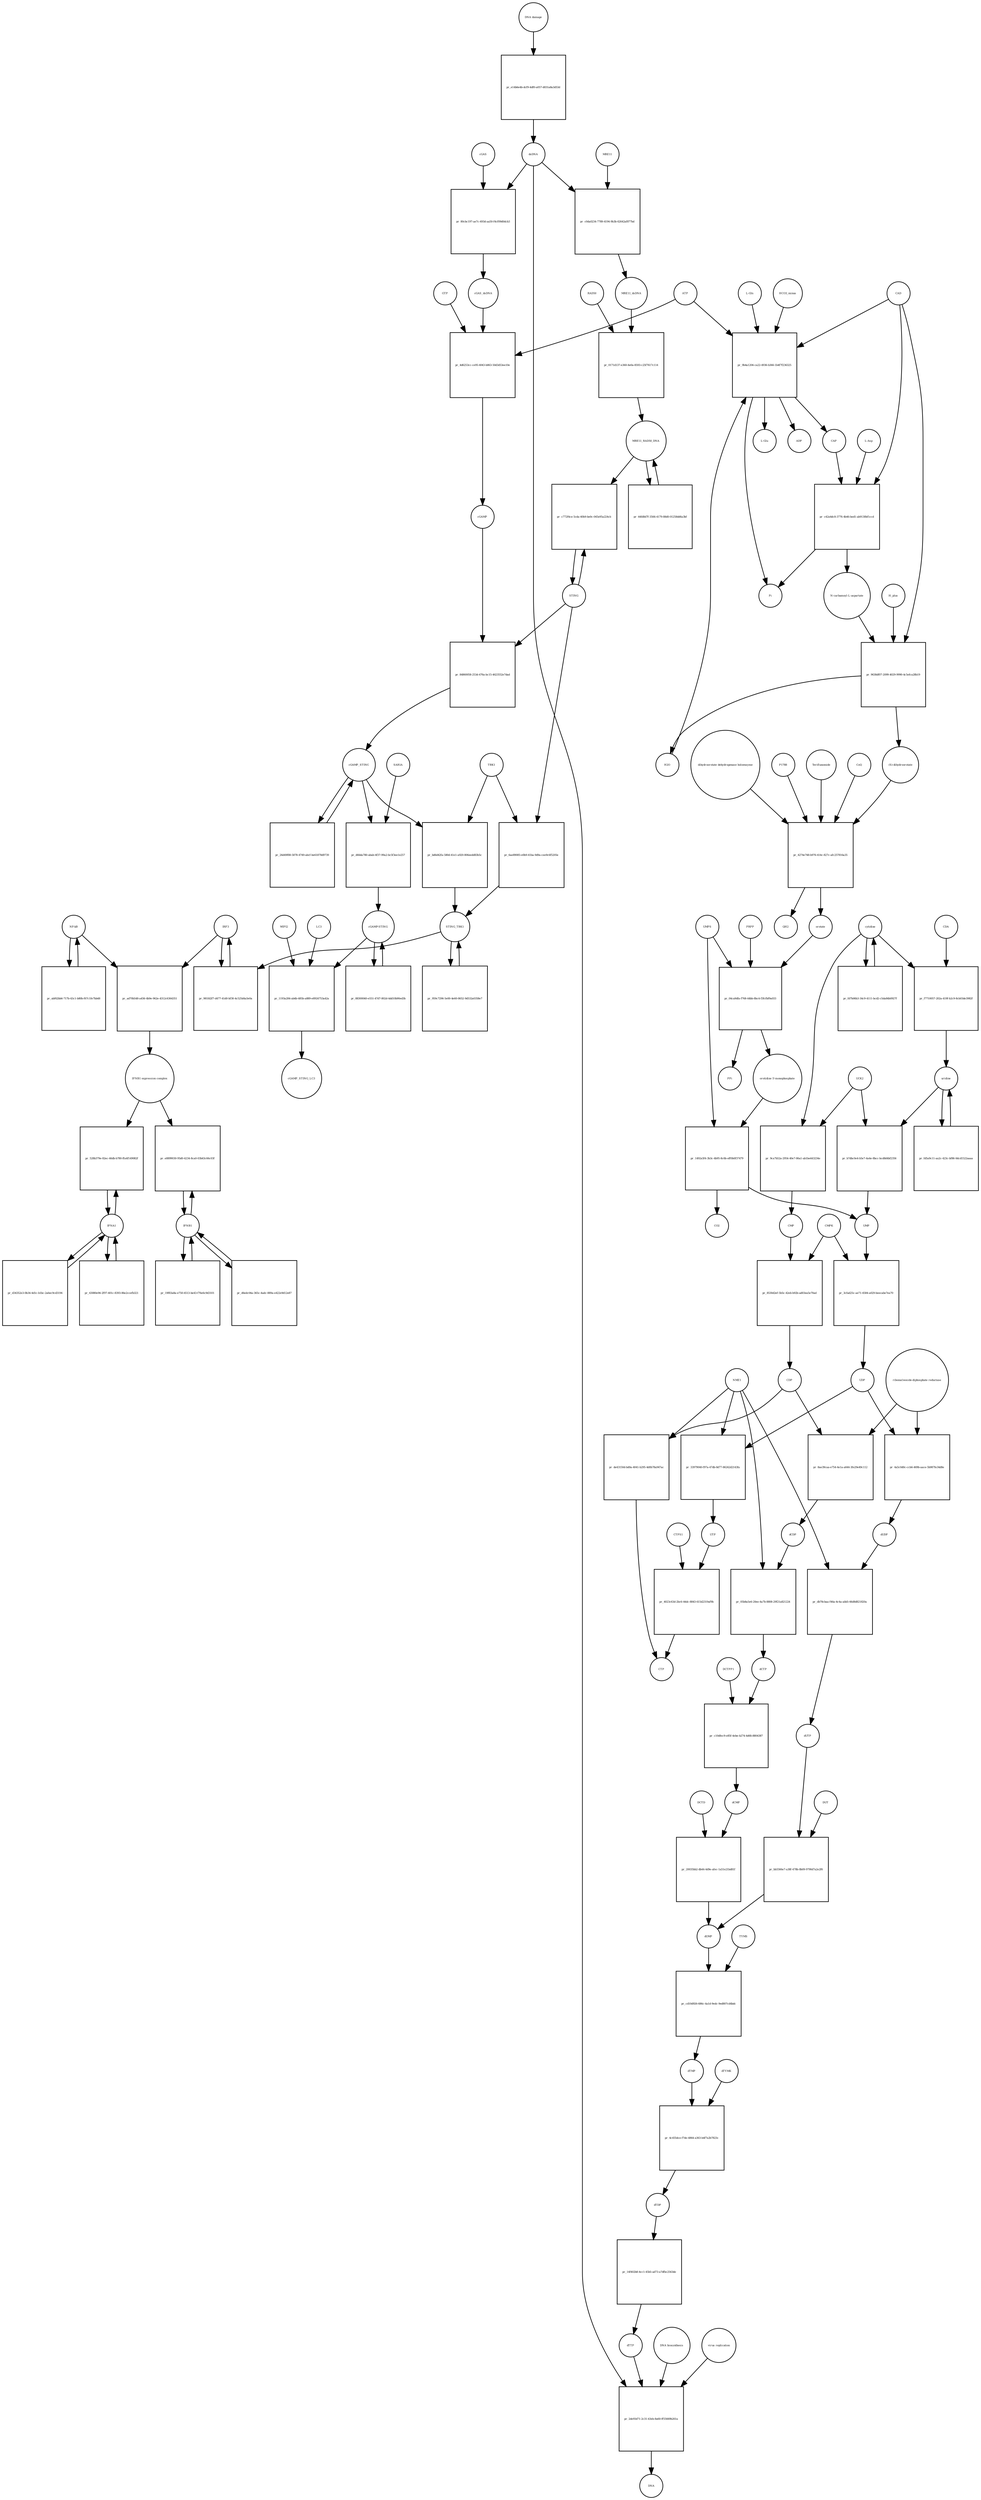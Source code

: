 strict digraph  {
"NF-kB" [annotation="urn_miriam_obo.go_GO%3A0071159", bipartite=0, cls=complex, fontsize=4, label="NF-kB", shape=circle];
"pr_ad70b548-a456-4b9e-962e-4312c6364351" [annotation="", bipartite=1, cls=process, fontsize=4, label="pr_ad70b548-a456-4b9e-962e-4312c6364351", shape=square];
"IFNB1 expression complex" [annotation="", bipartite=0, cls=complex, fontsize=4, label="IFNB1 expression complex", shape=circle];
IRF3 [annotation="urn_miriam_hgnc_6118|urn_miriam_uniprot_Q14653|urn_miriam_ensembl_ENSG00000126456|urn_miriam_refseq_NM_001571|urn_miriam_hgnc.symbol_IRF3|urn_miriam_ncbigene_3661", bipartite=0, cls="macromolecule multimer", fontsize=4, label=IRF3, shape=circle];
dCDP [annotation="urn_miriam_obo.chebi_CHEBI%3A28846", bipartite=0, cls="simple chemical", fontsize=4, label=dCDP, shape=circle];
"pr_05b8a5e6-20ee-4a7b-8808-29f21a821224" [annotation="", bipartite=1, cls=process, fontsize=4, label="pr_05b8a5e6-20ee-4a7b-8808-29f21a821224", shape=square];
dCTP [annotation="urn_miriam_obo.chebi_CHEBI%3A16311", bipartite=0, cls="simple chemical", fontsize=4, label=dCTP, shape=circle];
NME1 [annotation="urn_miriam_uniprot_P15531|urn_miriam_hgnc_7849", bipartite=0, cls=macromolecule, fontsize=4, label=NME1, shape=circle];
uridine [annotation="urn_miriam_obo.chebi_CHEBI%3A16704", bipartite=0, cls="simple chemical", fontsize=4, label=uridine, shape=circle];
"pr_b7dbc0e4-b5e7-4a4e-8bcc-bcd8d4bf2356" [annotation="", bipartite=1, cls=process, fontsize=4, label="pr_b7dbc0e4-b5e7-4a4e-8bcc-bcd8d4bf2356", shape=square];
UMP [annotation="urn_miriam_obo.chebi_CHEBI%3A57865", bipartite=0, cls="simple chemical", fontsize=4, label=UMP, shape=circle];
UCK2 [annotation="urn_miriam_uniprot_Q9HA47|urn_miriam_hgnc_HGNC%3A12562", bipartite=0, cls=macromolecule, fontsize=4, label=UCK2, shape=circle];
"orotidine 5'-monophosphate" [annotation="urn_miriam_obo.chebi_CHEBI%3A15842", bipartite=0, cls="simple chemical", fontsize=4, label="orotidine 5'-monophosphate", shape=circle];
"pr_1492a5f4-3b3c-4b95-8c6b-eff0b0f37479" [annotation="", bipartite=1, cls=process, fontsize=4, label="pr_1492a5f4-3b3c-4b95-8c6b-eff0b0f37479", shape=square];
UMPS [annotation="urn_miriam_ncbigene_7372|urn_miriam_refseq_NM_000373|urn_miriam_hgnc.symbol_UMPS|urn_miriam_hgnc_12563|urn_miriam_ensembl_ENSG00000114491|urn_miriam_uniprot_P11172", bipartite=0, cls="macromolecule multimer", fontsize=4, label=UMPS, shape=circle];
CO2 [annotation="urn_miriam_obo.chebi_CHEBI%3A16526", bipartite=0, cls="simple chemical", fontsize=4, label=CO2, shape=circle];
UTP [annotation="urn_miriam_obo.chebi_CHEBI%3A15713", bipartite=0, cls="simple chemical", fontsize=4, label=UTP, shape=circle];
"pr_4023c63d-2bc6-44dc-8843-615d2319af9b" [annotation="", bipartite=1, cls=process, fontsize=4, label="pr_4023c63d-2bc6-44dc-8843-615d2319af9b", shape=square];
CTP [annotation="urn_miriam_obo.chebi_CHEBI%3A17677", bipartite=0, cls="simple chemical", fontsize=4, label=CTP, shape=circle];
CTPS1 [annotation="urn_miriam_hgnc_HGNC%3A2519|urn_miriam_uniprot_P17812", bipartite=0, cls=macromolecule, fontsize=4, label=CTPS1, shape=circle];
UDP [annotation="urn_miriam_obo.chebi_CHEBI%3A17659", bipartite=0, cls="simple chemical", fontsize=4, label=UDP, shape=circle];
"pr_4a5c0d0c-ccb6-469b-aace-5b987fe34d8e" [annotation="", bipartite=1, cls=process, fontsize=4, label="pr_4a5c0d0c-ccb6-469b-aace-5b987fe34d8e", shape=square];
dUDP [annotation="urn_miriam_obo.chebi_CHEBI%3A28850", bipartite=0, cls="simple chemical", fontsize=4, label=dUDP, shape=circle];
"ribonucleoside-diphosphate reductase" [annotation="urn_miriam_brenda_1.17.4.1|urn_miriam_obo.go_GO%3A0005971", bipartite=0, cls=complex, fontsize=4, label="ribonucleoside-diphosphate reductase", shape=circle];
IFNB1 [annotation="urn_miriam_ensembl_ENSG00000171855|urn_miriam_hgnc.symbol_IFNB1|urn_miriam_hgnc_5434|urn_miriam_uniprot_P01574|urn_miriam_refseq_NM_002176|urn_miriam_ncbigene_3456", bipartite=0, cls=macromolecule, fontsize=4, label=IFNB1, shape=circle];
"pr_e8899030-95d0-4234-8ca0-03b63c66c03f" [annotation="", bipartite=1, cls=process, fontsize=4, label="pr_e8899030-95d0-4234-8ca0-03b63c66c03f", shape=square];
"pr_3cfad25c-ae71-4584-a029-beecabe7ea70" [annotation="", bipartite=1, cls=process, fontsize=4, label="pr_3cfad25c-ae71-4584-a029-beecabe7ea70", shape=square];
CMPK [annotation="urn_miriam_uniprot_P30085|urn_miriam_hgnc_HGNC%3A18170", bipartite=0, cls=macromolecule, fontsize=4, label=CMPK, shape=circle];
"cGAMP-STING" [annotation="", bipartite=0, cls=complex, fontsize=4, label="cGAMP-STING", shape=circle];
"pr_88300040-e551-47d7-802d-4dd10b90ed3b" [annotation="", bipartite=1, cls=process, fontsize=4, label="pr_88300040-e551-47d7-802d-4dd10b90ed3b", shape=square];
IFNA1 [annotation="urn_miriam_hgnc.symbol_IFNA1|urn_miriam_ncbigene_3439|urn_miriam_refseq_NM_024013|urn_miriam_uniprot_P01562|urn_miriam_hgnc_5417|urn_miriam_ensembl_ENSG00000197919", bipartite=0, cls=macromolecule, fontsize=4, label=IFNA1, shape=circle];
"pr_528b379e-82ec-46db-b780-ffa4f149082f" [annotation="", bipartite=1, cls=process, fontsize=4, label="pr_528b379e-82ec-46db-b780-ffa4f149082f", shape=square];
"pr_fd5a9c11-aa2c-423c-bf86-0dcd1522aaaa" [annotation="", bipartite=1, cls=process, fontsize=4, label="pr_fd5a9c11-aa2c-423c-bf86-0dcd1522aaaa", shape=square];
CDP [annotation="urn_miriam_obo.chebi_CHEBI%3A17239", bipartite=0, cls="simple chemical", fontsize=4, label=CDP, shape=circle];
"pr_8ae39caa-e754-4e1a-a644-3fe29e49c112" [annotation="", bipartite=1, cls=process, fontsize=4, label="pr_8ae39caa-e754-4e1a-a644-3fe29e49c112", shape=square];
"pr_de43150d-bd0a-4041-b295-4d0b78a947ac" [annotation="", bipartite=1, cls=process, fontsize=4, label="pr_de43150d-bd0a-4041-b295-4d0b78a947ac", shape=square];
dTDP [annotation="urn_miriam_obo.chebi_CHEBI%3A18075", bipartite=0, cls="simple chemical", fontsize=4, label=dTDP, shape=circle];
"pr_14f402b8-4cc1-45b5-ad73-a7dfbc2563de" [annotation="", bipartite=1, cls=process, fontsize=4, label="pr_14f402b8-4cc1-45b5-ad73-a7dfbc2563de", shape=square];
dTTP [annotation="urn_miriam_obo.chebi_CHEBI%3A18077", bipartite=0, cls="simple chemical", fontsize=4, label=dTTP, shape=circle];
CMP [annotation="urn_miriam_obo.chebi_CHEBI%3A17361", bipartite=0, cls="simple chemical", fontsize=4, label=CMP, shape=circle];
"pr_8530d2ef-5b5c-42eb-b92b-ad03ea5e70ad" [annotation="", bipartite=1, cls=process, fontsize=4, label="pr_8530d2ef-5b5c-42eb-b92b-ad03ea5e70ad", shape=square];
dUMP [annotation="urn_miriam_obo.chebi_CHEBI%3A17622", bipartite=0, cls="simple chemical", fontsize=4, label=dUMP, shape=circle];
"pr_cd10d926-686c-4a1d-9edc-9ed807cd4bdc" [annotation="", bipartite=1, cls=process, fontsize=4, label="pr_cd10d926-686c-4a1d-9edc-9ed807cd4bdc", shape=square];
dTMP [annotation="urn_miriam_obo.chebi_CHEBI%3A17013", bipartite=0, cls="simple chemical", fontsize=4, label=dTMP, shape=circle];
TYMS [annotation="urn_miriam_uniprot_P04818|urn_miriam_hgnc_HGNC%3A12441", bipartite=0, cls=macromolecule, fontsize=4, label=TYMS, shape=circle];
dsDNA [annotation="urn_miriam_obo.chebi_CHEBI%3A75909", bipartite=0, cls="simple chemical", fontsize=4, label=dsDNA, shape=circle];
"pr_2de93d71-2c31-43eb-8a60-ff55669b261a" [annotation="", bipartite=1, cls=process, fontsize=4, label="pr_2de93d71-2c31-43eb-8a60-ff55669b261a", shape=square];
DNA [annotation="", bipartite=0, cls="nucleic acid feature", fontsize=4, label=DNA, shape=circle];
"DNA biosynthesis" [annotation="urn_miriam_obo.go_GO%3A0071897", bipartite=0, cls=phenotype, fontsize=4, label="DNA biosynthesis", shape=circle];
"virus replication" [annotation="urn_miriam_obo.go_GO%3A0019079", bipartite=0, cls=phenotype, fontsize=4, label="virus replication", shape=circle];
MRE11_RAD50_DNA [annotation="", bipartite=0, cls=complex, fontsize=4, label=MRE11_RAD50_DNA, shape=circle];
"pr_44fd8d7f-3566-4179-88d0-01258dd6a3bf" [annotation="", bipartite=1, cls=process, fontsize=4, label="pr_44fd8d7f-3566-4179-88d0-01258dd6a3bf", shape=square];
"pr_c10dfec9-e85f-4ebe-b274-4d6fc8804387" [annotation="", bipartite=1, cls=process, fontsize=4, label="pr_c10dfec9-e85f-4ebe-b274-4d6fc8804387", shape=square];
dCMP [annotation="urn_miriam_obo.chebi_CHEBI%3A15918", bipartite=0, cls="simple chemical", fontsize=4, label=dCMP, shape=circle];
DCTPP1 [annotation="urn_miriam_uniprot_Q9H773|urn_miriam_hgnc_HGNC%3A28777", bipartite=0, cls=macromolecule, fontsize=4, label=DCTPP1, shape=circle];
"pr_d6edc04a-365c-4adc-889a-e422e9d12e87" [annotation="", bipartite=1, cls=process, fontsize=4, label="pr_d6edc04a-365c-4adc-889a-e422e9d12e87", shape=square];
"pr_19f83a8a-e750-4513-be43-f76e6c9d3101" [annotation="", bipartite=1, cls=process, fontsize=4, label="pr_19f83a8a-e750-4513-be43-f76e6c9d3101", shape=square];
ATP [annotation="urn_miriam_obo.chebi_CHEBI%3A15422", bipartite=0, cls="simple chemical", fontsize=4, label=ATP, shape=circle];
"pr_4d6253cc-ce95-4043-b863-50d3d53ee10e" [annotation="", bipartite=1, cls=process, fontsize=4, label="pr_4d6253cc-ce95-4043-b863-50d3d53ee10e", shape=square];
GTP [annotation="urn_miriam_obo.chebi_CHEBI%3A15996", bipartite=0, cls="simple chemical", fontsize=4, label=GTP, shape=circle];
cGAMP [annotation="urn_miriam_obo.chebi_CHEBI%3A75947", bipartite=0, cls="simple chemical", fontsize=4, label=cGAMP, shape=circle];
cGAS_dsDNA [annotation=urn_miriam_pubmed_28363908, bipartite=0, cls=complex, fontsize=4, label=cGAS_dsDNA, shape=circle];
cytidine [annotation="urn_miriam_obo.chebi_CHEBI%3A17562", bipartite=0, cls="simple chemical", fontsize=4, label=cytidine, shape=circle];
"pr_9ca7b52a-2954-40e7-86a1-ab1be443234e" [annotation="", bipartite=1, cls=process, fontsize=4, label="pr_9ca7b52a-2954-40e7-86a1-ab1be443234e", shape=square];
"pr_84860058-253d-476a-bc15-4623552e7dad" [annotation="", bipartite=1, cls=process, fontsize=4, label="pr_84860058-253d-476a-bc15-4623552e7dad", shape=square];
STING [annotation=urn_miriam_uniprot_Q86WV6, bipartite=0, cls="macromolecule multimer", fontsize=4, label=STING, shape=circle];
cGAMP_STING [annotation="urn_miriam_obo.go_GO%3A1990231", bipartite=0, cls=complex, fontsize=4, label=cGAMP_STING, shape=circle];
"L-Gln" [annotation="urn_miriam_obo.chebi_CHEBI%3A18050", bipartite=0, cls="simple chemical", fontsize=4, label="L-Gln", shape=circle];
"pr_9b4a1204-ca22-4936-b366-1b4f7f236325" [annotation="", bipartite=1, cls=process, fontsize=4, label="pr_9b4a1204-ca22-4936-b366-1b4f7f236325", shape=square];
CAP [annotation="urn_miriam_obo.chebi_CHEBI%3A17672", bipartite=0, cls="simple chemical", fontsize=4, label=CAP, shape=circle];
CAD [annotation="urn_miriam_refseq_NM_001306079|urn_miriam_hgnc_1424|urn_miriam_hgnc.symbol_CAD|urn_miriam_uniprot_P27708|urn_miriam_ncbigene_790|urn_miriam_ensembl_ENSG00000084774", bipartite=0, cls=macromolecule, fontsize=4, label=CAD, shape=circle];
HCO3_minus [annotation="urn_miriam_obo.chebi_CHEBI%3A17544", bipartite=0, cls="simple chemical", fontsize=4, label=HCO3_minus, shape=circle];
H2O [annotation="urn_miriam_obo.chebi_CHEBI%3A15377", bipartite=0, cls="simple chemical", fontsize=4, label=H2O, shape=circle];
"L-Glu" [annotation="urn_miriam_obo.chebi_CHEBI%3A16015", bipartite=0, cls="simple chemical", fontsize=4, label="L-Glu", shape=circle];
ADP [annotation="urn_miriam_obo.chebi_CHEBI%3A16761", bipartite=0, cls="simple chemical", fontsize=4, label=ADP, shape=circle];
Pi [annotation="urn_miriam_obo.chebi_CHEBI%3A18367", bipartite=0, cls="simple chemical", fontsize=4, label=Pi, shape=circle];
"pr_33979040-f97a-47db-8d77-86242d2143fa" [annotation="", bipartite=1, cls=process, fontsize=4, label="pr_33979040-f97a-47db-8d77-86242d2143fa", shape=square];
"N-carbamoyl-L-aspartate" [annotation="urn_miriam_obo.chebi_CHEBI%3A32814", bipartite=0, cls="simple chemical", fontsize=4, label="N-carbamoyl-L-aspartate", shape=circle];
"pr_9638df07-2099-4029-9990-4c5efca28b19" [annotation="", bipartite=1, cls=process, fontsize=4, label="pr_9638df07-2099-4029-9990-4c5efca28b19", shape=square];
"(S)-dihydroorotate" [annotation="urn_miriam_obo.chebi_CHEBI%3A30864", bipartite=0, cls="simple chemical", fontsize=4, label="(S)-dihydroorotate", shape=circle];
H_plus [annotation="urn_miriam_obo.chebi_CHEBI%3A15378", bipartite=0, cls="simple chemical", fontsize=4, label=H_plus, shape=circle];
"pr_abf62bb6-717b-43c1-b80b-f67c1fe7bb48" [annotation="", bipartite=1, cls=process, fontsize=4, label="pr_abf62bb6-717b-43c1-b80b-f67c1fe7bb48", shape=square];
"pr_43080e94-2f97-401c-8393-86e2ccefb321" [annotation="", bipartite=1, cls=process, fontsize=4, label="pr_43080e94-2f97-401c-8393-86e2ccefb321", shape=square];
TBK1 [annotation="urn_miriam_hgnc.symbol_TBK1|urn_miriam_ensembl_ENSG00000183735|urn_miriam_uniprot_Q9UHD2|urn_miriam_refseq_NM_013254|urn_miriam_hgnc_11584|urn_miriam_ncbigene_29110", bipartite=0, cls=macromolecule, fontsize=4, label=TBK1, shape=circle];
"pr_bd6d42fa-580d-41e1-a920-806eedd83b5c" [annotation="", bipartite=1, cls=process, fontsize=4, label="pr_bd6d42fa-580d-41e1-a920-806eedd83b5c", shape=square];
STING_TBK1 [annotation=urn_miriam_pubmed_30842653, bipartite=0, cls=complex, fontsize=4, label=STING_TBK1, shape=circle];
"pr_c772f4ce-5cda-40b9-be0c-045e95a224cb" [annotation="", bipartite=1, cls=process, fontsize=4, label="pr_c772f4ce-5cda-40b9-be0c-045e95a224cb", shape=square];
"pr_d34352e3-0b34-4d1c-b1bc-2a6ec9cd3194" [annotation="", bipartite=1, cls=process, fontsize=4, label="pr_d34352e3-0b34-4d1c-b1bc-2a6ec9cd3194", shape=square];
"pr_80cbc197-ae7c-493d-aa50-f4cf09d0dcb3" [annotation="", bipartite=1, cls=process, fontsize=4, label="pr_80cbc197-ae7c-493d-aa50-f4cf09d0dcb3", shape=square];
cGAS [annotation="urn_miriam_ensembl_ENSG00000164430|urn_miriam_hgnc_21367|urn_miriam_ncbigene_115004|urn_miriam_uniprot_Q8N884|urn_miriam_hgnc.symbol_CGAS|urn_miriam_refseq_NM_138441", bipartite=0, cls=macromolecule, fontsize=4, label=cGAS, shape=circle];
"pr_959c7296-5e00-4e60-8652-9d532a0358e7" [annotation="", bipartite=1, cls=process, fontsize=4, label="pr_959c7296-5e00-4e60-8652-9d532a0358e7", shape=square];
orotate [annotation="urn_miriam_obo.chebi_CHEBI%3A30839", bipartite=0, cls="simple chemical", fontsize=4, label=orotate, shape=circle];
"pr_04ca9dfa-f768-44bb-8bc4-f3fcfbf9a033" [annotation="", bipartite=1, cls=process, fontsize=4, label="pr_04ca9dfa-f768-44bb-8bc4-f3fcfbf9a033", shape=square];
PRPP [annotation="urn_miriam_obo.chebi_CHEBI%3A17111", bipartite=0, cls="simple chemical", fontsize=4, label=PRPP, shape=circle];
PPi [annotation="urn_miriam_obo.chebi_CHEBI%3A18361", bipartite=0, cls="simple chemical", fontsize=4, label=PPi, shape=circle];
"pr_fd7b06b3-34c9-4111-bcd2-c5da84b0927f" [annotation="", bipartite=1, cls=process, fontsize=4, label="pr_fd7b06b3-34c9-4111-bcd2-c5da84b0927f", shape=square];
"pr_981fd2f7-d477-41d0-bf30-4c525d4a5e0a" [annotation="", bipartite=1, cls=process, fontsize=4, label="pr_981fd2f7-d477-41d0-bf30-4c525d4a5e0a", shape=square];
"pr_26d49f88-5878-4749-abcf-be61878d9739" [annotation="", bipartite=1, cls=process, fontsize=4, label="pr_26d49f88-5878-4749-abcf-be61878d9739", shape=square];
RAD50 [annotation="urn_miriam_ncbigene_10111|urn_miriam_refseq_NM_005732|urn_miriam_uniprot_Q92878|urn_miriam_hgnc.symbol_RAD50|urn_miriam_ensembl_ENSG00000113522|urn_miriam_hgnc_9816", bipartite=0, cls="macromolecule multimer", fontsize=4, label=RAD50, shape=circle];
"pr_0171d137-e360-4e0a-8593-c25f7617c114" [annotation="", bipartite=1, cls=process, fontsize=4, label="pr_0171d137-e360-4e0a-8593-c25f7617c114", shape=square];
MRE11_dsDNA [annotation="urn_miriam_obo.go_GO%3A0003690", bipartite=0, cls=complex, fontsize=4, label=MRE11_dsDNA, shape=circle];
"pr_4274e748-b976-414c-827c-afc257816a35" [annotation="", bipartite=1, cls=process, fontsize=4, label="pr_4274e748-b976-414c-827c-afc257816a35", shape=square];
"dihydroorotate dehydrogenase holoenzyme" [annotation="urn_miriam_ncbigene_1723|urn_miriam_hgnc_HGNC%3A2867|urn_miriam_hgnc.symbol_DHODH", bipartite=0, cls="simple chemical", fontsize=4, label="dihydroorotate dehydrogenase holoenzyme", shape=circle];
P1788 [annotation=urn_miriam_pubmed_31740051, bipartite=0, cls="simple chemical", fontsize=4, label=P1788, shape=circle];
Teriflunomide [annotation=urn_miriam_drugbank_DB08880, bipartite=0, cls="simple chemical", fontsize=4, label=Teriflunomide, shape=circle];
CoQ [annotation="urn_miriam_obo.chebi_CHEBI%3A16389", bipartite=0, cls="simple chemical", fontsize=4, label=CoQ, shape=circle];
QH2 [annotation="urn_miriam_obo.chebi_CHEBI%3A17976", bipartite=0, cls="simple chemical", fontsize=4, label=QH2, shape=circle];
"pr_db78cbaa-f46a-4c4a-abb5-66d8d821820a" [annotation="", bipartite=1, cls=process, fontsize=4, label="pr_db78cbaa-f46a-4c4a-abb5-66d8d821820a", shape=square];
dUTP [annotation="urn_miriam_obo.chebi_CHEBI%3A17625", bipartite=0, cls="simple chemical", fontsize=4, label=dUTP, shape=circle];
"pr_f7710057-202a-419f-b2c9-8cb03de3982f" [annotation="", bipartite=1, cls=process, fontsize=4, label="pr_f7710057-202a-419f-b2c9-8cb03de3982f", shape=square];
CDA [annotation="urn_miriam_uniprot_P32320|urn_miriam_ncbigene_978|urn_miriam_refseq_NM_001785|urn_miriam_ensembl_ENSG00000158825|urn_miriam_hgnc.symbol_CDA|urn_miriam_hgnc_1712", bipartite=0, cls=macromolecule, fontsize=4, label=CDA, shape=circle];
"pr_bb5566e7-a38f-478b-8b09-9790d7a2e2f6" [annotation="", bipartite=1, cls=process, fontsize=4, label="pr_bb5566e7-a38f-478b-8b09-9790d7a2e2f6", shape=square];
DUT [annotation="urn_miriam_hgnc_HGNC%3A3078|urn_miriam_uniprot_P33316", bipartite=0, cls=macromolecule, fontsize=4, label=DUT, shape=circle];
"pr_1193a284-ab4b-485b-a889-e8924753a42a" [annotation="", bipartite=1, cls=process, fontsize=4, label="pr_1193a284-ab4b-485b-a889-e8924753a42a", shape=square];
LC3 [annotation="", bipartite=0, cls=macromolecule, fontsize=4, label=LC3, shape=circle];
cGAMP_STING_LC3 [annotation="", bipartite=0, cls=complex, fontsize=4, label=cGAMP_STING_LC3, shape=circle];
WIPI2 [annotation="urn_miriam_refseq_NM_015610|urn_miriam_hgnc_32225|urn_miriam_hgnc.symbol_WIPI2|urn_miriam_ensembl_ENSG00000157954|urn_miriam_ncbigene_26100|urn_miriam_uniprot_Q9Y4P8", bipartite=0, cls=macromolecule, fontsize=4, label=WIPI2, shape=circle];
"pr_c42a4dc8-3776-4b46-bed1-ab9130bf1ccd" [annotation="", bipartite=1, cls=process, fontsize=4, label="pr_c42a4dc8-3776-4b46-bed1-ab9130bf1ccd", shape=square];
"L-Asp" [annotation="urn_miriam_obo.chebi_CHEBI%3A29991", bipartite=0, cls="simple chemical", fontsize=4, label="L-Asp", shape=circle];
"pr_c0da0234-7789-4194-9b3b-62642af877bd" [annotation="", bipartite=1, cls=process, fontsize=4, label="pr_c0da0234-7789-4194-9b3b-62642af877bd", shape=square];
MRE11 [annotation="urn_miriam_hgnc.symbol_MRE11|urn_miriam_ncbigene_4361|urn_miriam_uniprot_P49959|urn_miriam_ensembl_ENSG00000020922|urn_miriam_refseq_NM_005591|urn_miriam_hgnc_7230", bipartite=0, cls="macromolecule multimer", fontsize=4, label=MRE11, shape=circle];
"pr_4c455dce-f7de-4864-a363-b4f7a2b7823c" [annotation="", bipartite=1, cls=process, fontsize=4, label="pr_4c455dce-f7de-4864-a363-b4f7a2b7823c", shape=square];
dTYMK [annotation="urn_miriam_uniprot_P23919|urn_miriam_hgnc_HGNC%3A3061", bipartite=0, cls=macromolecule, fontsize=4, label=dTYMK, shape=circle];
"pr_d66da780-abab-4f37-99a2-bc5f3ee1e257" [annotation="", bipartite=1, cls=process, fontsize=4, label="pr_d66da780-abab-4f37-99a2-bc5f3ee1e257", shape=square];
SAR1A [annotation="urn_miriam_uniprot_Q9NR31|urn_miriam_ensembl_ENSG00000079332|urn_miriam_hgnc_10534|urn_miriam_hgnc.symbol_SAR1A|urn_miriam_refseq_NM_001142648|urn_miriam_ncbigene_56681", bipartite=0, cls=macromolecule, fontsize=4, label=SAR1A, shape=circle];
"pr_6ae89085-e0b9-41ba-9d9a-cee9c6f5205e" [annotation="", bipartite=1, cls=process, fontsize=4, label="pr_6ae89085-e0b9-41ba-9d9a-cee9c6f5205e", shape=square];
"pr_e14b6e4b-dcf9-4df0-a057-d031a8a3d53d" [annotation="", bipartite=1, cls=process, fontsize=4, label="pr_e14b6e4b-dcf9-4df0-a057-d031a8a3d53d", shape=square];
"DNA damage" [annotation="", bipartite=0, cls=phenotype, fontsize=4, label="DNA damage", shape=circle];
"pr_20035bb2-db44-4d9e-afec-1a51e21bd81f" [annotation="", bipartite=1, cls=process, fontsize=4, label="pr_20035bb2-db44-4d9e-afec-1a51e21bd81f", shape=square];
DCTD [annotation="urn_miriam_uniprot_P32321|urn_miriam_hgnc_HGNC%3A2710", bipartite=0, cls=macromolecule, fontsize=4, label=DCTD, shape=circle];
"NF-kB" -> "pr_ad70b548-a456-4b9e-962e-4312c6364351"  [annotation="", interaction_type=consumption];
"NF-kB" -> "pr_abf62bb6-717b-43c1-b80b-f67c1fe7bb48"  [annotation="", interaction_type=consumption];
"pr_ad70b548-a456-4b9e-962e-4312c6364351" -> "IFNB1 expression complex"  [annotation="", interaction_type=production];
"IFNB1 expression complex" -> "pr_e8899030-95d0-4234-8ca0-03b63c66c03f"  [annotation=urn_miriam_pubmed_20610653, interaction_type=stimulation];
"IFNB1 expression complex" -> "pr_528b379e-82ec-46db-b780-ffa4f149082f"  [annotation=urn_miriam_pubmed_16979567, interaction_type=stimulation];
IRF3 -> "pr_ad70b548-a456-4b9e-962e-4312c6364351"  [annotation="", interaction_type=consumption];
IRF3 -> "pr_981fd2f7-d477-41d0-bf30-4c525d4a5e0a"  [annotation="", interaction_type=consumption];
dCDP -> "pr_05b8a5e6-20ee-4a7b-8808-29f21a821224"  [annotation="", interaction_type=consumption];
"pr_05b8a5e6-20ee-4a7b-8808-29f21a821224" -> dCTP  [annotation="", interaction_type=production];
dCTP -> "pr_c10dfec9-e85f-4ebe-b274-4d6fc8804387"  [annotation="", interaction_type=consumption];
NME1 -> "pr_05b8a5e6-20ee-4a7b-8808-29f21a821224"  [annotation=urn_miriam_pubmed_17827303, interaction_type=catalysis];
NME1 -> "pr_de43150d-bd0a-4041-b295-4d0b78a947ac"  [annotation=urn_miriam_pubmed_28458037, interaction_type=catalysis];
NME1 -> "pr_33979040-f97a-47db-8d77-86242d2143fa"  [annotation=urn_miriam_pubmed_28458037, interaction_type=catalysis];
NME1 -> "pr_db78cbaa-f46a-4c4a-abb5-66d8d821820a"  [annotation=urn_miriam_pubmed_17827303, interaction_type=catalysis];
uridine -> "pr_b7dbc0e4-b5e7-4a4e-8bcc-bcd8d4bf2356"  [annotation="", interaction_type=consumption];
uridine -> "pr_fd5a9c11-aa2c-423c-bf86-0dcd1522aaaa"  [annotation="", interaction_type=consumption];
"pr_b7dbc0e4-b5e7-4a4e-8bcc-bcd8d4bf2356" -> UMP  [annotation="", interaction_type=production];
UMP -> "pr_3cfad25c-ae71-4584-a029-beecabe7ea70"  [annotation="", interaction_type=consumption];
UCK2 -> "pr_b7dbc0e4-b5e7-4a4e-8bcc-bcd8d4bf2356"  [annotation=urn_miriam_pubmed_15130468, interaction_type=catalysis];
UCK2 -> "pr_9ca7b52a-2954-40e7-86a1-ab1be443234e"  [annotation=urn_miriam_pubmed_15130468, interaction_type=catalysis];
"orotidine 5'-monophosphate" -> "pr_1492a5f4-3b3c-4b95-8c6b-eff0b0f37479"  [annotation="", interaction_type=consumption];
"pr_1492a5f4-3b3c-4b95-8c6b-eff0b0f37479" -> UMP  [annotation="", interaction_type=production];
"pr_1492a5f4-3b3c-4b95-8c6b-eff0b0f37479" -> CO2  [annotation="", interaction_type=production];
UMPS -> "pr_1492a5f4-3b3c-4b95-8c6b-eff0b0f37479"  [annotation=urn_miriam_reactome_REACT_1698, interaction_type=catalysis];
UMPS -> "pr_04ca9dfa-f768-44bb-8bc4-f3fcfbf9a033"  [annotation=urn_miriam_reactome_REACT_1698, interaction_type=catalysis];
UTP -> "pr_4023c63d-2bc6-44dc-8843-615d2319af9b"  [annotation="", interaction_type=consumption];
"pr_4023c63d-2bc6-44dc-8843-615d2319af9b" -> CTP  [annotation="", interaction_type=production];
CTPS1 -> "pr_4023c63d-2bc6-44dc-8843-615d2319af9b"  [annotation=urn_miriam_pubmed_5411547, interaction_type=catalysis];
UDP -> "pr_4a5c0d0c-ccb6-469b-aace-5b987fe34d8e"  [annotation="", interaction_type=consumption];
UDP -> "pr_33979040-f97a-47db-8d77-86242d2143fa"  [annotation="", interaction_type=consumption];
"pr_4a5c0d0c-ccb6-469b-aace-5b987fe34d8e" -> dUDP  [annotation="", interaction_type=production];
dUDP -> "pr_db78cbaa-f46a-4c4a-abb5-66d8d821820a"  [annotation="", interaction_type=consumption];
"ribonucleoside-diphosphate reductase" -> "pr_4a5c0d0c-ccb6-469b-aace-5b987fe34d8e"  [annotation=urn_miriam_pubmed_24809024, interaction_type=catalysis];
"ribonucleoside-diphosphate reductase" -> "pr_8ae39caa-e754-4e1a-a644-3fe29e49c112"  [annotation=urn_miriam_pubmed_24809024, interaction_type=catalysis];
IFNB1 -> "pr_e8899030-95d0-4234-8ca0-03b63c66c03f"  [annotation="", interaction_type=consumption];
IFNB1 -> "pr_d6edc04a-365c-4adc-889a-e422e9d12e87"  [annotation="", interaction_type=consumption];
IFNB1 -> "pr_19f83a8a-e750-4513-be43-f76e6c9d3101"  [annotation="", interaction_type=consumption];
"pr_e8899030-95d0-4234-8ca0-03b63c66c03f" -> IFNB1  [annotation="", interaction_type=production];
"pr_3cfad25c-ae71-4584-a029-beecabe7ea70" -> UDP  [annotation="", interaction_type=production];
CMPK -> "pr_3cfad25c-ae71-4584-a029-beecabe7ea70"  [annotation=urn_miriam_pubmed_10462544, interaction_type=catalysis];
CMPK -> "pr_8530d2ef-5b5c-42eb-b92b-ad03ea5e70ad"  [annotation=urn_miriam_pubmed_10462544, interaction_type=catalysis];
"cGAMP-STING" -> "pr_88300040-e551-47d7-802d-4dd10b90ed3b"  [annotation="", interaction_type=consumption];
"cGAMP-STING" -> "pr_1193a284-ab4b-485b-a889-e8924753a42a"  [annotation="", interaction_type=consumption];
"pr_88300040-e551-47d7-802d-4dd10b90ed3b" -> "cGAMP-STING"  [annotation="", interaction_type=production];
IFNA1 -> "pr_528b379e-82ec-46db-b780-ffa4f149082f"  [annotation="", interaction_type=consumption];
IFNA1 -> "pr_43080e94-2f97-401c-8393-86e2ccefb321"  [annotation="", interaction_type=consumption];
IFNA1 -> "pr_d34352e3-0b34-4d1c-b1bc-2a6ec9cd3194"  [annotation="", interaction_type=consumption];
"pr_528b379e-82ec-46db-b780-ffa4f149082f" -> IFNA1  [annotation="", interaction_type=production];
"pr_fd5a9c11-aa2c-423c-bf86-0dcd1522aaaa" -> uridine  [annotation="", interaction_type=production];
CDP -> "pr_8ae39caa-e754-4e1a-a644-3fe29e49c112"  [annotation="", interaction_type=consumption];
CDP -> "pr_de43150d-bd0a-4041-b295-4d0b78a947ac"  [annotation="", interaction_type=consumption];
"pr_8ae39caa-e754-4e1a-a644-3fe29e49c112" -> dCDP  [annotation="", interaction_type=production];
"pr_de43150d-bd0a-4041-b295-4d0b78a947ac" -> CTP  [annotation="", interaction_type=production];
dTDP -> "pr_14f402b8-4cc1-45b5-ad73-a7dfbc2563de"  [annotation="", interaction_type=consumption];
"pr_14f402b8-4cc1-45b5-ad73-a7dfbc2563de" -> dTTP  [annotation="", interaction_type=production];
dTTP -> "pr_2de93d71-2c31-43eb-8a60-ff55669b261a"  [annotation="", interaction_type=consumption];
CMP -> "pr_8530d2ef-5b5c-42eb-b92b-ad03ea5e70ad"  [annotation="", interaction_type=consumption];
"pr_8530d2ef-5b5c-42eb-b92b-ad03ea5e70ad" -> CDP  [annotation="", interaction_type=production];
dUMP -> "pr_cd10d926-686c-4a1d-9edc-9ed807cd4bdc"  [annotation="", interaction_type=consumption];
"pr_cd10d926-686c-4a1d-9edc-9ed807cd4bdc" -> dTMP  [annotation="", interaction_type=production];
dTMP -> "pr_4c455dce-f7de-4864-a363-b4f7a2b7823c"  [annotation="", interaction_type=consumption];
TYMS -> "pr_cd10d926-686c-4a1d-9edc-9ed807cd4bdc"  [annotation=urn_miriam_pubmed_3099389, interaction_type=catalysis];
dsDNA -> "pr_2de93d71-2c31-43eb-8a60-ff55669b261a"  [annotation="", interaction_type=consumption];
dsDNA -> "pr_80cbc197-ae7c-493d-aa50-f4cf09d0dcb3"  [annotation="", interaction_type=consumption];
dsDNA -> "pr_c0da0234-7789-4194-9b3b-62642af877bd"  [annotation="", interaction_type=consumption];
"pr_2de93d71-2c31-43eb-8a60-ff55669b261a" -> DNA  [annotation="", interaction_type=production];
"DNA biosynthesis" -> "pr_2de93d71-2c31-43eb-8a60-ff55669b261a"  [annotation="", interaction_type=catalysis];
"virus replication" -> "pr_2de93d71-2c31-43eb-8a60-ff55669b261a"  [annotation="", interaction_type=inhibition];
MRE11_RAD50_DNA -> "pr_44fd8d7f-3566-4179-88d0-01258dd6a3bf"  [annotation="", interaction_type=consumption];
MRE11_RAD50_DNA -> "pr_c772f4ce-5cda-40b9-be0c-045e95a224cb"  [annotation=urn_miriam_pubmed_23388631, interaction_type=catalysis];
"pr_44fd8d7f-3566-4179-88d0-01258dd6a3bf" -> MRE11_RAD50_DNA  [annotation="", interaction_type=production];
"pr_c10dfec9-e85f-4ebe-b274-4d6fc8804387" -> dCMP  [annotation="", interaction_type=production];
dCMP -> "pr_20035bb2-db44-4d9e-afec-1a51e21bd81f"  [annotation="", interaction_type=consumption];
DCTPP1 -> "pr_c10dfec9-e85f-4ebe-b274-4d6fc8804387"  [annotation=urn_miriam_pubmed_13788541, interaction_type=catalysis];
"pr_d6edc04a-365c-4adc-889a-e422e9d12e87" -> IFNB1  [annotation="", interaction_type=production];
"pr_19f83a8a-e750-4513-be43-f76e6c9d3101" -> IFNB1  [annotation="", interaction_type=production];
ATP -> "pr_4d6253cc-ce95-4043-b863-50d3d53ee10e"  [annotation="", interaction_type=consumption];
ATP -> "pr_9b4a1204-ca22-4936-b366-1b4f7f236325"  [annotation="", interaction_type=consumption];
"pr_4d6253cc-ce95-4043-b863-50d3d53ee10e" -> cGAMP  [annotation="", interaction_type=production];
GTP -> "pr_4d6253cc-ce95-4043-b863-50d3d53ee10e"  [annotation="", interaction_type=consumption];
cGAMP -> "pr_84860058-253d-476a-bc15-4623552e7dad"  [annotation="", interaction_type=consumption];
cGAS_dsDNA -> "pr_4d6253cc-ce95-4043-b863-50d3d53ee10e"  [annotation=urn_miriam_pubmed_29622565, interaction_type=catalysis];
cytidine -> "pr_9ca7b52a-2954-40e7-86a1-ab1be443234e"  [annotation="", interaction_type=consumption];
cytidine -> "pr_fd7b06b3-34c9-4111-bcd2-c5da84b0927f"  [annotation="", interaction_type=consumption];
cytidine -> "pr_f7710057-202a-419f-b2c9-8cb03de3982f"  [annotation="", interaction_type=consumption];
"pr_9ca7b52a-2954-40e7-86a1-ab1be443234e" -> CMP  [annotation="", interaction_type=production];
"pr_84860058-253d-476a-bc15-4623552e7dad" -> cGAMP_STING  [annotation="", interaction_type=production];
STING -> "pr_84860058-253d-476a-bc15-4623552e7dad"  [annotation="", interaction_type=consumption];
STING -> "pr_c772f4ce-5cda-40b9-be0c-045e95a224cb"  [annotation="", interaction_type=consumption];
STING -> "pr_6ae89085-e0b9-41ba-9d9a-cee9c6f5205e"  [annotation="", interaction_type=consumption];
cGAMP_STING -> "pr_bd6d42fa-580d-41e1-a920-806eedd83b5c"  [annotation="", interaction_type=consumption];
cGAMP_STING -> "pr_26d49f88-5878-4749-abcf-be61878d9739"  [annotation="", interaction_type=consumption];
cGAMP_STING -> "pr_d66da780-abab-4f37-99a2-bc5f3ee1e257"  [annotation="", interaction_type=consumption];
"L-Gln" -> "pr_9b4a1204-ca22-4936-b366-1b4f7f236325"  [annotation="", interaction_type=consumption];
"pr_9b4a1204-ca22-4936-b366-1b4f7f236325" -> CAP  [annotation="", interaction_type=production];
"pr_9b4a1204-ca22-4936-b366-1b4f7f236325" -> "L-Glu"  [annotation="", interaction_type=production];
"pr_9b4a1204-ca22-4936-b366-1b4f7f236325" -> ADP  [annotation="", interaction_type=production];
"pr_9b4a1204-ca22-4936-b366-1b4f7f236325" -> Pi  [annotation="", interaction_type=production];
CAP -> "pr_c42a4dc8-3776-4b46-bed1-ab9130bf1ccd"  [annotation="", interaction_type=consumption];
CAD -> "pr_9b4a1204-ca22-4936-b366-1b4f7f236325"  [annotation=urn_miriam_reactome_REACT_73577, interaction_type=catalysis];
CAD -> "pr_9638df07-2099-4029-9990-4c5efca28b19"  [annotation=urn_miriam_reactome_REACT_1698, interaction_type=catalysis];
CAD -> "pr_c42a4dc8-3776-4b46-bed1-ab9130bf1ccd"  [annotation=urn_miriam_reactome_REACT_1698, interaction_type=catalysis];
HCO3_minus -> "pr_9b4a1204-ca22-4936-b366-1b4f7f236325"  [annotation="", interaction_type=consumption];
H2O -> "pr_9b4a1204-ca22-4936-b366-1b4f7f236325"  [annotation="", interaction_type=consumption];
"pr_33979040-f97a-47db-8d77-86242d2143fa" -> UTP  [annotation="", interaction_type=production];
"N-carbamoyl-L-aspartate" -> "pr_9638df07-2099-4029-9990-4c5efca28b19"  [annotation="", interaction_type=consumption];
"pr_9638df07-2099-4029-9990-4c5efca28b19" -> "(S)-dihydroorotate"  [annotation="", interaction_type=production];
"pr_9638df07-2099-4029-9990-4c5efca28b19" -> H2O  [annotation="", interaction_type=production];
"(S)-dihydroorotate" -> "pr_4274e748-b976-414c-827c-afc257816a35"  [annotation="", interaction_type=consumption];
H_plus -> "pr_9638df07-2099-4029-9990-4c5efca28b19"  [annotation="", interaction_type=consumption];
"pr_abf62bb6-717b-43c1-b80b-f67c1fe7bb48" -> "NF-kB"  [annotation="", interaction_type=production];
"pr_43080e94-2f97-401c-8393-86e2ccefb321" -> IFNA1  [annotation="", interaction_type=production];
TBK1 -> "pr_bd6d42fa-580d-41e1-a920-806eedd83b5c"  [annotation="", interaction_type=consumption];
TBK1 -> "pr_6ae89085-e0b9-41ba-9d9a-cee9c6f5205e"  [annotation="", interaction_type=consumption];
"pr_bd6d42fa-580d-41e1-a920-806eedd83b5c" -> STING_TBK1  [annotation="", interaction_type=production];
STING_TBK1 -> "pr_959c7296-5e00-4e60-8652-9d532a0358e7"  [annotation="", interaction_type=consumption];
STING_TBK1 -> "pr_981fd2f7-d477-41d0-bf30-4c525d4a5e0a"  [annotation="urn_miriam_pubmed_22394562|urn_miriam_pubmed_25636800", interaction_type=catalysis];
"pr_c772f4ce-5cda-40b9-be0c-045e95a224cb" -> STING  [annotation="", interaction_type=production];
"pr_d34352e3-0b34-4d1c-b1bc-2a6ec9cd3194" -> IFNA1  [annotation="", interaction_type=production];
"pr_80cbc197-ae7c-493d-aa50-f4cf09d0dcb3" -> cGAS_dsDNA  [annotation="", interaction_type=production];
cGAS -> "pr_80cbc197-ae7c-493d-aa50-f4cf09d0dcb3"  [annotation="", interaction_type=consumption];
"pr_959c7296-5e00-4e60-8652-9d532a0358e7" -> STING_TBK1  [annotation="", interaction_type=production];
orotate -> "pr_04ca9dfa-f768-44bb-8bc4-f3fcfbf9a033"  [annotation="", interaction_type=consumption];
"pr_04ca9dfa-f768-44bb-8bc4-f3fcfbf9a033" -> "orotidine 5'-monophosphate"  [annotation="", interaction_type=production];
"pr_04ca9dfa-f768-44bb-8bc4-f3fcfbf9a033" -> PPi  [annotation="", interaction_type=production];
PRPP -> "pr_04ca9dfa-f768-44bb-8bc4-f3fcfbf9a033"  [annotation="", interaction_type=consumption];
"pr_fd7b06b3-34c9-4111-bcd2-c5da84b0927f" -> cytidine  [annotation="", interaction_type=production];
"pr_981fd2f7-d477-41d0-bf30-4c525d4a5e0a" -> IRF3  [annotation="", interaction_type=production];
"pr_26d49f88-5878-4749-abcf-be61878d9739" -> cGAMP_STING  [annotation="", interaction_type=production];
RAD50 -> "pr_0171d137-e360-4e0a-8593-c25f7617c114"  [annotation="", interaction_type=consumption];
"pr_0171d137-e360-4e0a-8593-c25f7617c114" -> MRE11_RAD50_DNA  [annotation="", interaction_type=production];
MRE11_dsDNA -> "pr_0171d137-e360-4e0a-8593-c25f7617c114"  [annotation="", interaction_type=consumption];
"pr_4274e748-b976-414c-827c-afc257816a35" -> orotate  [annotation="", interaction_type=production];
"pr_4274e748-b976-414c-827c-afc257816a35" -> QH2  [annotation="", interaction_type=production];
"dihydroorotate dehydrogenase holoenzyme" -> "pr_4274e748-b976-414c-827c-afc257816a35"  [annotation="urn_miriam_reactome_REACT_1698|urn_miriam_doi_10.1101%2F2020.03.11.983056", interaction_type=catalysis];
P1788 -> "pr_4274e748-b976-414c-827c-afc257816a35"  [annotation="urn_miriam_reactome_REACT_1698|urn_miriam_doi_10.1101%2F2020.03.11.983056", interaction_type=inhibition];
Teriflunomide -> "pr_4274e748-b976-414c-827c-afc257816a35"  [annotation="urn_miriam_reactome_REACT_1698|urn_miriam_doi_10.1101%2F2020.03.11.983056", interaction_type=inhibition];
CoQ -> "pr_4274e748-b976-414c-827c-afc257816a35"  [annotation="", interaction_type=consumption];
"pr_db78cbaa-f46a-4c4a-abb5-66d8d821820a" -> dUTP  [annotation="", interaction_type=production];
dUTP -> "pr_bb5566e7-a38f-478b-8b09-9790d7a2e2f6"  [annotation="", interaction_type=consumption];
"pr_f7710057-202a-419f-b2c9-8cb03de3982f" -> uridine  [annotation="", interaction_type=production];
CDA -> "pr_f7710057-202a-419f-b2c9-8cb03de3982f"  [annotation="urn_miriam_pubmed_7923172|urn_miriam_pubmed_15689149", interaction_type=catalysis];
"pr_bb5566e7-a38f-478b-8b09-9790d7a2e2f6" -> dUMP  [annotation="", interaction_type=production];
DUT -> "pr_bb5566e7-a38f-478b-8b09-9790d7a2e2f6"  [annotation=urn_miriam_pubmed_18837522, interaction_type=catalysis];
"pr_1193a284-ab4b-485b-a889-e8924753a42a" -> cGAMP_STING_LC3  [annotation="", interaction_type=production];
LC3 -> "pr_1193a284-ab4b-485b-a889-e8924753a42a"  [annotation="", interaction_type=consumption];
WIPI2 -> "pr_1193a284-ab4b-485b-a889-e8924753a42a"  [annotation=urn_miriam_pubmed_30842662, interaction_type=catalysis];
"pr_c42a4dc8-3776-4b46-bed1-ab9130bf1ccd" -> "N-carbamoyl-L-aspartate"  [annotation="", interaction_type=production];
"pr_c42a4dc8-3776-4b46-bed1-ab9130bf1ccd" -> Pi  [annotation="", interaction_type=production];
"L-Asp" -> "pr_c42a4dc8-3776-4b46-bed1-ab9130bf1ccd"  [annotation="", interaction_type=consumption];
"pr_c0da0234-7789-4194-9b3b-62642af877bd" -> MRE11_dsDNA  [annotation="", interaction_type=production];
MRE11 -> "pr_c0da0234-7789-4194-9b3b-62642af877bd"  [annotation="", interaction_type=consumption];
"pr_4c455dce-f7de-4864-a363-b4f7a2b7823c" -> dTDP  [annotation="", interaction_type=production];
dTYMK -> "pr_4c455dce-f7de-4864-a363-b4f7a2b7823c"  [annotation=urn_miriam_pubmed_8024690, interaction_type=catalysis];
"pr_d66da780-abab-4f37-99a2-bc5f3ee1e257" -> "cGAMP-STING"  [annotation="", interaction_type=production];
SAR1A -> "pr_d66da780-abab-4f37-99a2-bc5f3ee1e257"  [annotation="urn_miriam_doi_10.1038%2Fs41586-019-1006-9", interaction_type=catalysis];
"pr_6ae89085-e0b9-41ba-9d9a-cee9c6f5205e" -> STING_TBK1  [annotation="", interaction_type=production];
"pr_e14b6e4b-dcf9-4df0-a057-d031a8a3d53d" -> dsDNA  [annotation="", interaction_type=production];
"DNA damage" -> "pr_e14b6e4b-dcf9-4df0-a057-d031a8a3d53d"  [annotation="urn_miriam_doi_10.1016%2Fj.ejmech.2019.111855", interaction_type=stimulation];
"pr_20035bb2-db44-4d9e-afec-1a51e21bd81f" -> dUMP  [annotation="", interaction_type=production];
DCTD -> "pr_20035bb2-db44-4d9e-afec-1a51e21bd81f"  [annotation="urn_miriam_doi_10.1074%2Fjbc.M114.617720", interaction_type=catalysis];
}
